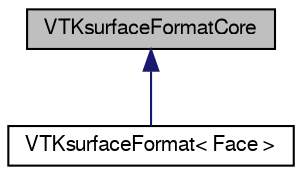 digraph "VTKsurfaceFormatCore"
{
  bgcolor="transparent";
  edge [fontname="FreeSans",fontsize="10",labelfontname="FreeSans",labelfontsize="10"];
  node [fontname="FreeSans",fontsize="10",shape=record];
  Node0 [label="VTKsurfaceFormatCore",height=0.2,width=0.4,color="black", fillcolor="grey75", style="filled", fontcolor="black"];
  Node0 -> Node1 [dir="back",color="midnightblue",fontsize="10",style="solid",fontname="FreeSans"];
  Node1 [label="VTKsurfaceFormat\< Face \>",height=0.2,width=0.4,color="black",URL="$a29666.html",tooltip="Provide a means of reading/writing VTK legacy format. The output is never sorted by zone..."];
}
